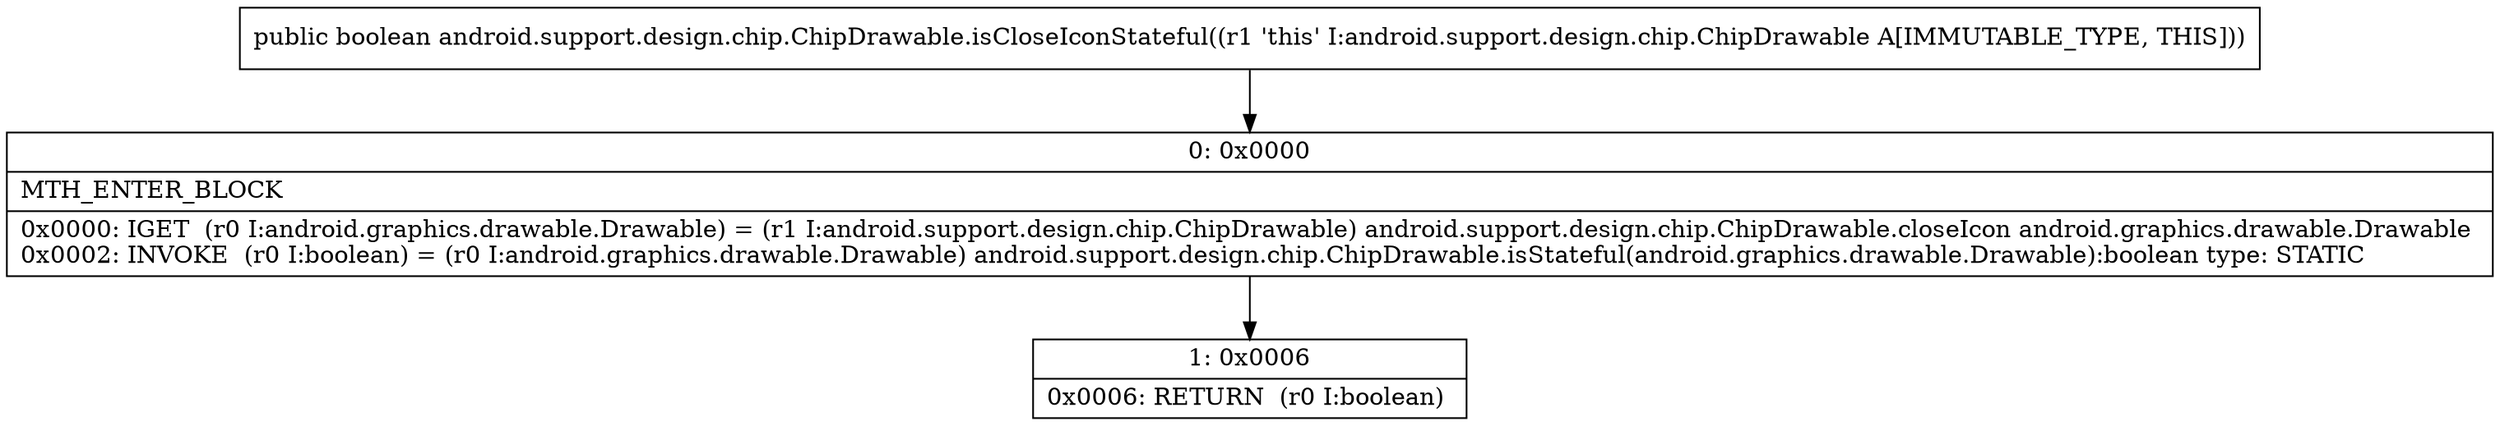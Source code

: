 digraph "CFG forandroid.support.design.chip.ChipDrawable.isCloseIconStateful()Z" {
Node_0 [shape=record,label="{0\:\ 0x0000|MTH_ENTER_BLOCK\l|0x0000: IGET  (r0 I:android.graphics.drawable.Drawable) = (r1 I:android.support.design.chip.ChipDrawable) android.support.design.chip.ChipDrawable.closeIcon android.graphics.drawable.Drawable \l0x0002: INVOKE  (r0 I:boolean) = (r0 I:android.graphics.drawable.Drawable) android.support.design.chip.ChipDrawable.isStateful(android.graphics.drawable.Drawable):boolean type: STATIC \l}"];
Node_1 [shape=record,label="{1\:\ 0x0006|0x0006: RETURN  (r0 I:boolean) \l}"];
MethodNode[shape=record,label="{public boolean android.support.design.chip.ChipDrawable.isCloseIconStateful((r1 'this' I:android.support.design.chip.ChipDrawable A[IMMUTABLE_TYPE, THIS])) }"];
MethodNode -> Node_0;
Node_0 -> Node_1;
}

